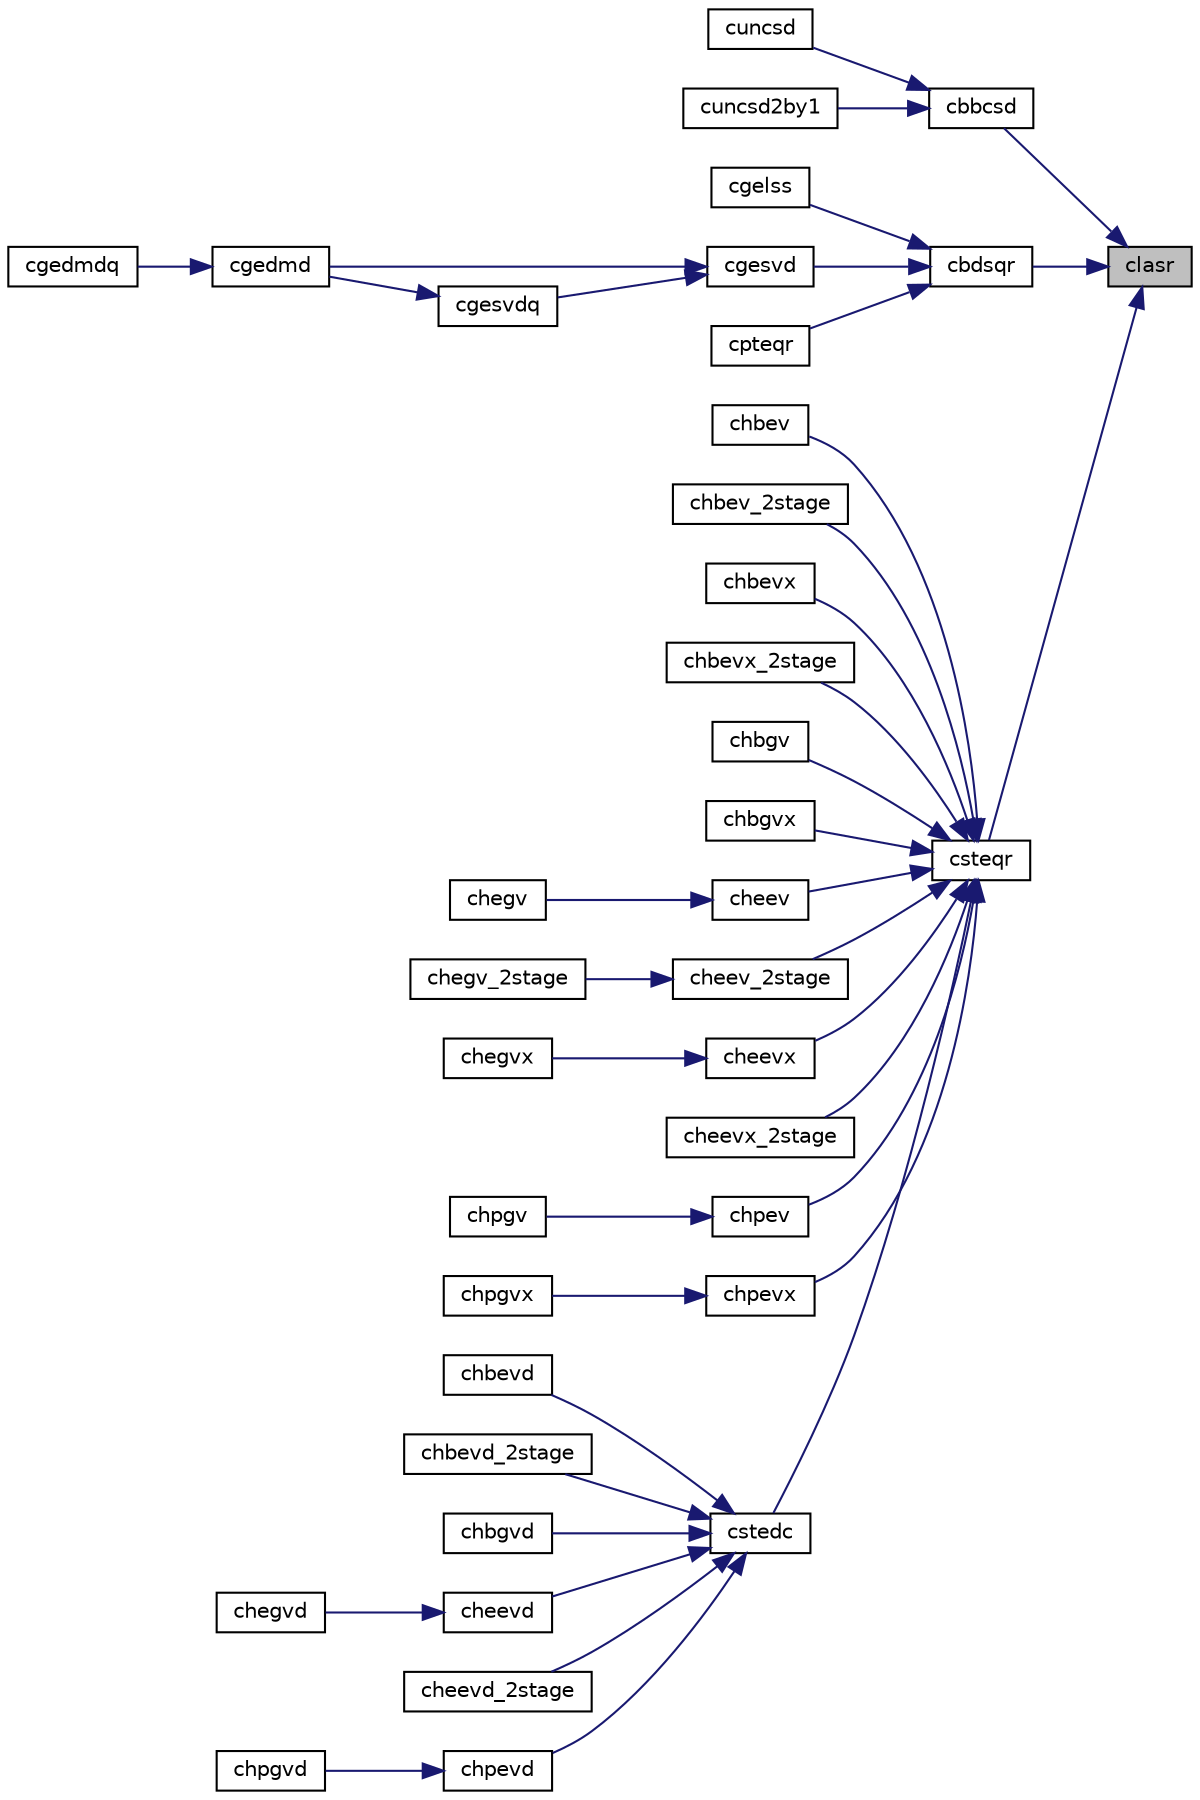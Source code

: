 digraph "clasr"
{
 // LATEX_PDF_SIZE
  edge [fontname="Helvetica",fontsize="10",labelfontname="Helvetica",labelfontsize="10"];
  node [fontname="Helvetica",fontsize="10",shape=record];
  rankdir="RL";
  Node1 [label="clasr",height=0.2,width=0.4,color="black", fillcolor="grey75", style="filled", fontcolor="black",tooltip="CLASR applies a sequence of plane rotations to a general rectangular matrix."];
  Node1 -> Node2 [dir="back",color="midnightblue",fontsize="10",style="solid",fontname="Helvetica"];
  Node2 [label="cbbcsd",height=0.2,width=0.4,color="black", fillcolor="white", style="filled",URL="$cbbcsd_8f.html#aa78ee3c0b2912f780622143726a5299e",tooltip="CBBCSD"];
  Node2 -> Node3 [dir="back",color="midnightblue",fontsize="10",style="solid",fontname="Helvetica"];
  Node3 [label="cuncsd",height=0.2,width=0.4,color="black", fillcolor="white", style="filled",URL="$cuncsd_8f.html#a55ab9c7b1a2bce552037cf519201e950",tooltip="CUNCSD"];
  Node2 -> Node4 [dir="back",color="midnightblue",fontsize="10",style="solid",fontname="Helvetica"];
  Node4 [label="cuncsd2by1",height=0.2,width=0.4,color="black", fillcolor="white", style="filled",URL="$cuncsd2by1_8f.html#ad246767c55158661b5f34d5721e15a8f",tooltip="CUNCSD2BY1"];
  Node1 -> Node5 [dir="back",color="midnightblue",fontsize="10",style="solid",fontname="Helvetica"];
  Node5 [label="cbdsqr",height=0.2,width=0.4,color="black", fillcolor="white", style="filled",URL="$cbdsqr_8f.html#a9ac060e981cdbbebb411a09c04d428b4",tooltip="CBDSQR"];
  Node5 -> Node6 [dir="back",color="midnightblue",fontsize="10",style="solid",fontname="Helvetica"];
  Node6 [label="cgelss",height=0.2,width=0.4,color="black", fillcolor="white", style="filled",URL="$cgelss_8f.html#a104cdf5ce9195df46ace1749820a7d4a",tooltip="CGELSS solves overdetermined or underdetermined systems for GE matrices"];
  Node5 -> Node7 [dir="back",color="midnightblue",fontsize="10",style="solid",fontname="Helvetica"];
  Node7 [label="cgesvd",height=0.2,width=0.4,color="black", fillcolor="white", style="filled",URL="$cgesvd_8f.html#a0ed22d535ec7d84e8bf4f2f885df8c5c",tooltip="CGESVD computes the singular value decomposition (SVD) for GE matrices"];
  Node7 -> Node8 [dir="back",color="midnightblue",fontsize="10",style="solid",fontname="Helvetica"];
  Node8 [label="cgedmd",height=0.2,width=0.4,color="black", fillcolor="white", style="filled",URL="$cgedmd_8f90.html#ae20a5be20e93752e6a0f2e85b78d5a96",tooltip="CGEDMD computes the Dynamic Mode Decomposition (DMD) for a pair of data snapshot matrices."];
  Node8 -> Node9 [dir="back",color="midnightblue",fontsize="10",style="solid",fontname="Helvetica"];
  Node9 [label="cgedmdq",height=0.2,width=0.4,color="black", fillcolor="white", style="filled",URL="$cgedmdq_8f90.html#a80108eada0975658d093e7bfd753b623",tooltip="CGEDMDQ computes the Dynamic Mode Decomposition (DMD) for a pair of data snapshot matrices."];
  Node7 -> Node10 [dir="back",color="midnightblue",fontsize="10",style="solid",fontname="Helvetica"];
  Node10 [label="cgesvdq",height=0.2,width=0.4,color="black", fillcolor="white", style="filled",URL="$cgesvdq_8f.html#a8385f1a23cf2bd7014e67bf2bb284de3",tooltip="CGESVDQ computes the singular value decomposition (SVD) with a QR-Preconditioned QR SVD Method for GE..."];
  Node10 -> Node8 [dir="back",color="midnightblue",fontsize="10",style="solid",fontname="Helvetica"];
  Node5 -> Node11 [dir="back",color="midnightblue",fontsize="10",style="solid",fontname="Helvetica"];
  Node11 [label="cpteqr",height=0.2,width=0.4,color="black", fillcolor="white", style="filled",URL="$cpteqr_8f.html#a0333b0f77b9e0af4ad1012b14d9d9d22",tooltip="CPTEQR"];
  Node1 -> Node12 [dir="back",color="midnightblue",fontsize="10",style="solid",fontname="Helvetica"];
  Node12 [label="csteqr",height=0.2,width=0.4,color="black", fillcolor="white", style="filled",URL="$csteqr_8f.html#aad79c052d8938a8967e873b0ae074002",tooltip="CSTEQR"];
  Node12 -> Node13 [dir="back",color="midnightblue",fontsize="10",style="solid",fontname="Helvetica"];
  Node13 [label="chbev",height=0.2,width=0.4,color="black", fillcolor="white", style="filled",URL="$chbev_8f.html#a0f6d76a9363386f7fe3d13b8e6a19229",tooltip="CHBEV computes the eigenvalues and, optionally, the left and/or right eigenvectors for OTHER matrices"];
  Node12 -> Node14 [dir="back",color="midnightblue",fontsize="10",style="solid",fontname="Helvetica"];
  Node14 [label="chbev_2stage",height=0.2,width=0.4,color="black", fillcolor="white", style="filled",URL="$chbev__2stage_8f.html#a4ef30f4426bc3e5e88d1c833b53aeadc",tooltip="CHBEV_2STAGE computes the eigenvalues and, optionally, the left and/or right eigenvectors for OTHER m..."];
  Node12 -> Node15 [dir="back",color="midnightblue",fontsize="10",style="solid",fontname="Helvetica"];
  Node15 [label="chbevx",height=0.2,width=0.4,color="black", fillcolor="white", style="filled",URL="$chbevx_8f.html#ac77c2a93e93f3eeb756264a5e3d1510f",tooltip="CHBEVX computes the eigenvalues and, optionally, the left and/or right eigenvectors for OTHER matrice..."];
  Node12 -> Node16 [dir="back",color="midnightblue",fontsize="10",style="solid",fontname="Helvetica"];
  Node16 [label="chbevx_2stage",height=0.2,width=0.4,color="black", fillcolor="white", style="filled",URL="$chbevx__2stage_8f.html#ad8820f8a084e192bc6e3713b766a6cdd",tooltip="CHBEVX_2STAGE computes the eigenvalues and, optionally, the left and/or right eigenvectors for OTHER ..."];
  Node12 -> Node17 [dir="back",color="midnightblue",fontsize="10",style="solid",fontname="Helvetica"];
  Node17 [label="chbgv",height=0.2,width=0.4,color="black", fillcolor="white", style="filled",URL="$chbgv_8f.html#ae30c26efa0a7b94048c00cad17532044",tooltip="CHBGV"];
  Node12 -> Node18 [dir="back",color="midnightblue",fontsize="10",style="solid",fontname="Helvetica"];
  Node18 [label="chbgvx",height=0.2,width=0.4,color="black", fillcolor="white", style="filled",URL="$chbgvx_8f.html#adc31cb38fcdd9a79731c5ca924c1756c",tooltip="CHBGVX"];
  Node12 -> Node19 [dir="back",color="midnightblue",fontsize="10",style="solid",fontname="Helvetica"];
  Node19 [label="cheev",height=0.2,width=0.4,color="black", fillcolor="white", style="filled",URL="$cheev_8f.html#a003ee37091d65ee62fd72da1035f06e2",tooltip="CHEEV computes the eigenvalues and, optionally, the left and/or right eigenvectors for HE matrices"];
  Node19 -> Node20 [dir="back",color="midnightblue",fontsize="10",style="solid",fontname="Helvetica"];
  Node20 [label="chegv",height=0.2,width=0.4,color="black", fillcolor="white", style="filled",URL="$chegv_8f.html#ab2f86fb41df5ae239798c9c3081a2d49",tooltip="CHEGV"];
  Node12 -> Node21 [dir="back",color="midnightblue",fontsize="10",style="solid",fontname="Helvetica"];
  Node21 [label="cheev_2stage",height=0.2,width=0.4,color="black", fillcolor="white", style="filled",URL="$cheev__2stage_8f.html#af52d306acb40ea108aa4b06bb0fbae43",tooltip="CHEEV_2STAGE computes the eigenvalues and, optionally, the left and/or right eigenvectors for HE matr..."];
  Node21 -> Node22 [dir="back",color="midnightblue",fontsize="10",style="solid",fontname="Helvetica"];
  Node22 [label="chegv_2stage",height=0.2,width=0.4,color="black", fillcolor="white", style="filled",URL="$chegv__2stage_8f.html#a7027121a5599a07ebab2a56100f05f32",tooltip="CHEGV_2STAGE"];
  Node12 -> Node23 [dir="back",color="midnightblue",fontsize="10",style="solid",fontname="Helvetica"];
  Node23 [label="cheevx",height=0.2,width=0.4,color="black", fillcolor="white", style="filled",URL="$cheevx_8f.html#a9f7c713a0119e777afe726e54feb6ef7",tooltip="CHEEVX computes the eigenvalues and, optionally, the left and/or right eigenvectors for HE matrices"];
  Node23 -> Node24 [dir="back",color="midnightblue",fontsize="10",style="solid",fontname="Helvetica"];
  Node24 [label="chegvx",height=0.2,width=0.4,color="black", fillcolor="white", style="filled",URL="$chegvx_8f.html#ad5f5ddf0eee1402d59fc1017de0fc291",tooltip="CHEGVX"];
  Node12 -> Node25 [dir="back",color="midnightblue",fontsize="10",style="solid",fontname="Helvetica"];
  Node25 [label="cheevx_2stage",height=0.2,width=0.4,color="black", fillcolor="white", style="filled",URL="$cheevx__2stage_8f.html#a1279b26b80d88a050ab7b88b7f578b09",tooltip="CHEEVX_2STAGE computes the eigenvalues and, optionally, the left and/or right eigenvectors for HE mat..."];
  Node12 -> Node26 [dir="back",color="midnightblue",fontsize="10",style="solid",fontname="Helvetica"];
  Node26 [label="chpev",height=0.2,width=0.4,color="black", fillcolor="white", style="filled",URL="$chpev_8f.html#a2b95e0e93b0800ce9640b9f3751b5793",tooltip="CHPEV computes the eigenvalues and, optionally, the left and/or right eigenvectors for OTHER matrices"];
  Node26 -> Node27 [dir="back",color="midnightblue",fontsize="10",style="solid",fontname="Helvetica"];
  Node27 [label="chpgv",height=0.2,width=0.4,color="black", fillcolor="white", style="filled",URL="$chpgv_8f.html#ac61afdaa5fcdc3c260b9333416b012e6",tooltip="CHPGV"];
  Node12 -> Node28 [dir="back",color="midnightblue",fontsize="10",style="solid",fontname="Helvetica"];
  Node28 [label="chpevx",height=0.2,width=0.4,color="black", fillcolor="white", style="filled",URL="$chpevx_8f.html#ae8af67b404d7c0f3cfc568c56c4e239b",tooltip="CHPEVX computes the eigenvalues and, optionally, the left and/or right eigenvectors for OTHER matrice..."];
  Node28 -> Node29 [dir="back",color="midnightblue",fontsize="10",style="solid",fontname="Helvetica"];
  Node29 [label="chpgvx",height=0.2,width=0.4,color="black", fillcolor="white", style="filled",URL="$chpgvx_8f.html#a81a69366c832454d56786374b6ad1614",tooltip="CHPGVX"];
  Node12 -> Node30 [dir="back",color="midnightblue",fontsize="10",style="solid",fontname="Helvetica"];
  Node30 [label="cstedc",height=0.2,width=0.4,color="black", fillcolor="white", style="filled",URL="$cstedc_8f.html#ac4a9245e485f9cff743e018d1fa5d8e9",tooltip="CSTEDC"];
  Node30 -> Node31 [dir="back",color="midnightblue",fontsize="10",style="solid",fontname="Helvetica"];
  Node31 [label="chbevd",height=0.2,width=0.4,color="black", fillcolor="white", style="filled",URL="$chbevd_8f.html#a90a780f962a7affa9b0ee155985e80ab",tooltip="CHBEVD computes the eigenvalues and, optionally, the left and/or right eigenvectors for OTHER matrice..."];
  Node30 -> Node32 [dir="back",color="midnightblue",fontsize="10",style="solid",fontname="Helvetica"];
  Node32 [label="chbevd_2stage",height=0.2,width=0.4,color="black", fillcolor="white", style="filled",URL="$chbevd__2stage_8f.html#a85944a26d194ea013e9b2a25076fe9da",tooltip="CHBEVD_2STAGE computes the eigenvalues and, optionally, the left and/or right eigenvectors for OTHER ..."];
  Node30 -> Node33 [dir="back",color="midnightblue",fontsize="10",style="solid",fontname="Helvetica"];
  Node33 [label="chbgvd",height=0.2,width=0.4,color="black", fillcolor="white", style="filled",URL="$chbgvd_8f.html#a77b1c171ee971c0ff72107e4aa8b5376",tooltip="CHBGVD"];
  Node30 -> Node34 [dir="back",color="midnightblue",fontsize="10",style="solid",fontname="Helvetica"];
  Node34 [label="cheevd",height=0.2,width=0.4,color="black", fillcolor="white", style="filled",URL="$cheevd_8f.html#a6084b0819f9642f0db26257e8a3ebd42",tooltip="CHEEVD computes the eigenvalues and, optionally, the left and/or right eigenvectors for HE matrices"];
  Node34 -> Node35 [dir="back",color="midnightblue",fontsize="10",style="solid",fontname="Helvetica"];
  Node35 [label="chegvd",height=0.2,width=0.4,color="black", fillcolor="white", style="filled",URL="$chegvd_8f.html#a28ad734cb8f4deb96ba59c568cf3389e",tooltip="CHEGVD"];
  Node30 -> Node36 [dir="back",color="midnightblue",fontsize="10",style="solid",fontname="Helvetica"];
  Node36 [label="cheevd_2stage",height=0.2,width=0.4,color="black", fillcolor="white", style="filled",URL="$cheevd__2stage_8f.html#a7d77c89933d557e7131ebb6474e2a3c0",tooltip="CHEEVD_2STAGE computes the eigenvalues and, optionally, the left and/or right eigenvectors for HE mat..."];
  Node30 -> Node37 [dir="back",color="midnightblue",fontsize="10",style="solid",fontname="Helvetica"];
  Node37 [label="chpevd",height=0.2,width=0.4,color="black", fillcolor="white", style="filled",URL="$chpevd_8f.html#ae9a6d7c0d0e9908ee1586104c84760dc",tooltip="CHPEVD computes the eigenvalues and, optionally, the left and/or right eigenvectors for OTHER matrice..."];
  Node37 -> Node38 [dir="back",color="midnightblue",fontsize="10",style="solid",fontname="Helvetica"];
  Node38 [label="chpgvd",height=0.2,width=0.4,color="black", fillcolor="white", style="filled",URL="$chpgvd_8f.html#a014aa918f8b897bd887b9ba67242e0d5",tooltip="CHPGVD"];
}
